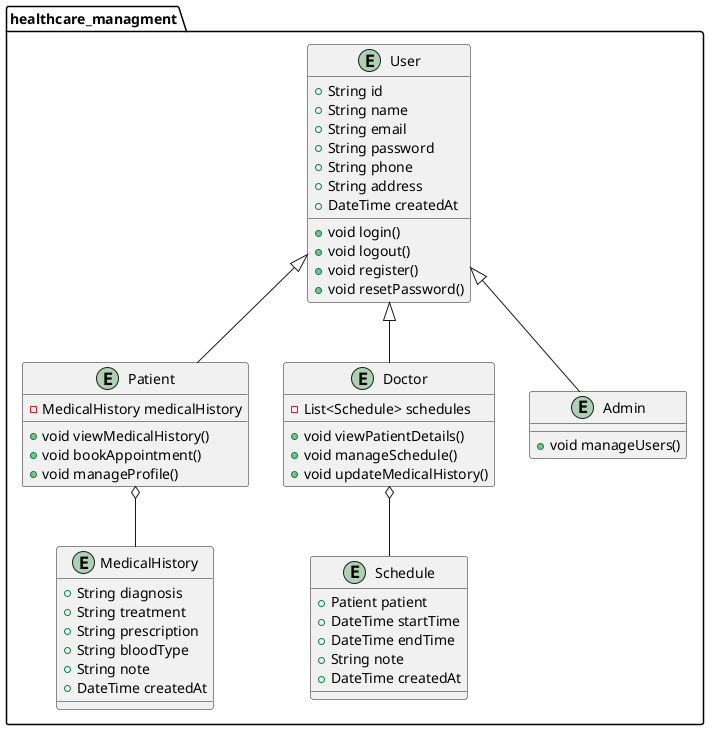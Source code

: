 @startuml
set namespaceSeparator ::

entity "healthcare_managment::User" {
  +String id
  +String name
  +String email
  +String password
  +String phone
  +String address
  +DateTime createdAt
  +void login()
  +void logout()
  +void register()
  +void resetPassword()
}


entity "healthcare_managment::Patient" {
  -MedicalHistory medicalHistory
  +void viewMedicalHistory()
  +void bookAppointment()
  +void manageProfile()
}

entity "healthcare_managment::Doctor" {
  -List<Schedule> schedules
  +void viewPatientDetails()
  +void manageSchedule()
  +void updateMedicalHistory()
}

entity "healthcare_managment::Admin" {
  +void manageUsers()
}

"healthcare_managment::User" <|-- "healthcare_managment::Patient"
"healthcare_managment::User" <|-- "healthcare_managment::Doctor"
"healthcare_managment::User" <|-- "healthcare_managment::Admin"

entity "healthcare_managment::MedicalHistory" {
  +String diagnosis
  +String treatment
  +String prescription
  +String bloodType
  +String note
  +DateTime createdAt
}

"healthcare_managment::Patient" o-- "healthcare_managment::MedicalHistory"

entity "healthcare_managment::Schedule" {
  +Patient patient
  +DateTime startTime
  +DateTime endTime
  +String note
  +DateTime createdAt
}

"healthcare_managment::Doctor" o-- "healthcare_managment::Schedule"

@enduml